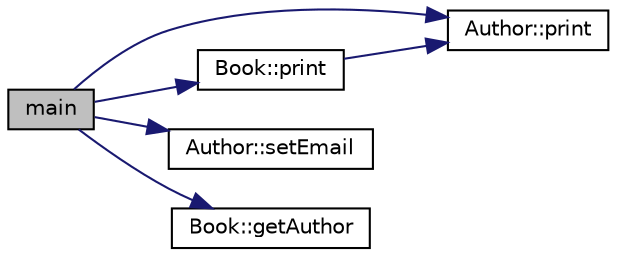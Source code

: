 digraph "main"
{
  edge [fontname="Helvetica",fontsize="10",labelfontname="Helvetica",labelfontsize="10"];
  node [fontname="Helvetica",fontsize="10",shape=record];
  rankdir="LR";
  Node1 [label="main",height=0.2,width=0.4,color="black", fillcolor="grey75", style="filled", fontcolor="black"];
  Node1 -> Node2 [color="midnightblue",fontsize="10",style="solid"];
  Node2 [label="Author::print",height=0.2,width=0.4,color="black", fillcolor="white", style="filled",URL="$classAuthor.html#a5d5d6296cd6cf5c5017fc2f27a8f6925"];
  Node1 -> Node3 [color="midnightblue",fontsize="10",style="solid"];
  Node3 [label="Book::print",height=0.2,width=0.4,color="black", fillcolor="white", style="filled",URL="$classBook.html#a1560f1015348a6d404d1ac069bead1a2"];
  Node3 -> Node2 [color="midnightblue",fontsize="10",style="solid"];
  Node1 -> Node4 [color="midnightblue",fontsize="10",style="solid"];
  Node4 [label="Author::setEmail",height=0.2,width=0.4,color="black", fillcolor="white", style="filled",URL="$classAuthor.html#a3cf04f59de5f1f6cfb50a55667844cfd"];
  Node1 -> Node5 [color="midnightblue",fontsize="10",style="solid"];
  Node5 [label="Book::getAuthor",height=0.2,width=0.4,color="black", fillcolor="white", style="filled",URL="$classBook.html#a81bfb916599a88e566ebb23162a8c557"];
}
